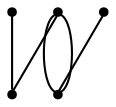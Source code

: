graph {
  node [shape=point,comment="{\"directed\":false,\"doi\":\"10.1007/978-3-642-18469-7_25\",\"figure\":\"? (1)\"}"]

  v0 [pos="1261.8931788369005,989.3186015649321"]
  v1 [pos="1230.6090963458896,833.6480020651675"]
  v2 [pos="1113.741843278087,941.2152203619148"]
  v3 [pos="1205.304909114393,911.48533664505"]
  v4 [pos="1047.4871324906335,1085.5301966922173"]

  v4 -- v0 [id="-2",pos="1047.4871324906335,1085.5301966922173 1113.7399343541072,1037.4237632441996 1113.7399343541072,1037.4237632441996 1113.7399343541072,1037.4237632441996 1261.8931788369005,989.3186015649321 1261.8931788369005,989.3186015649321 1261.8931788369005,989.3186015649321"]
  v4 -- v1 [id="-3",pos="1047.4871324906335,1085.5301966922173 1047.4852553820533,893.1090412676473 1047.4852553820533,893.1090412676473 1047.4852553820533,893.1090412676473 1230.6090963458896,833.6480020651675 1230.6090963458896,833.6480020651675 1230.6090963458896,833.6480020651675"]
  v2 -- v0 [id="-8",pos="1113.741843278087,941.2152203619148 1261.8931788369005,989.3186015649321 1261.8931788369005,989.3186015649321 1261.8931788369005,989.3186015649321"]
  v3 -- v1 [id="-14",pos="1205.304909114393,911.48533664505 1230.6090963458896,833.6480020651675 1230.6090963458896,833.6480020651675 1230.6090963458896,833.6480020651675"]
  v1 -- v4 [id="-15",pos="1230.6090963458896,833.6480020651675 1343.7881810228776,989.3202548643073 1343.7881810228776,989.3202548643073 1343.7881810228776,989.3202548643073 1230.6115143162642,1144.9909179525096 1230.6115143162642,1144.9909179525096 1230.6115143162642,1144.9909179525096 1047.4871324906335,1085.5301966922173 1047.4871324906335,1085.5301966922173 1047.4871324906335,1085.5301966922173"]
}